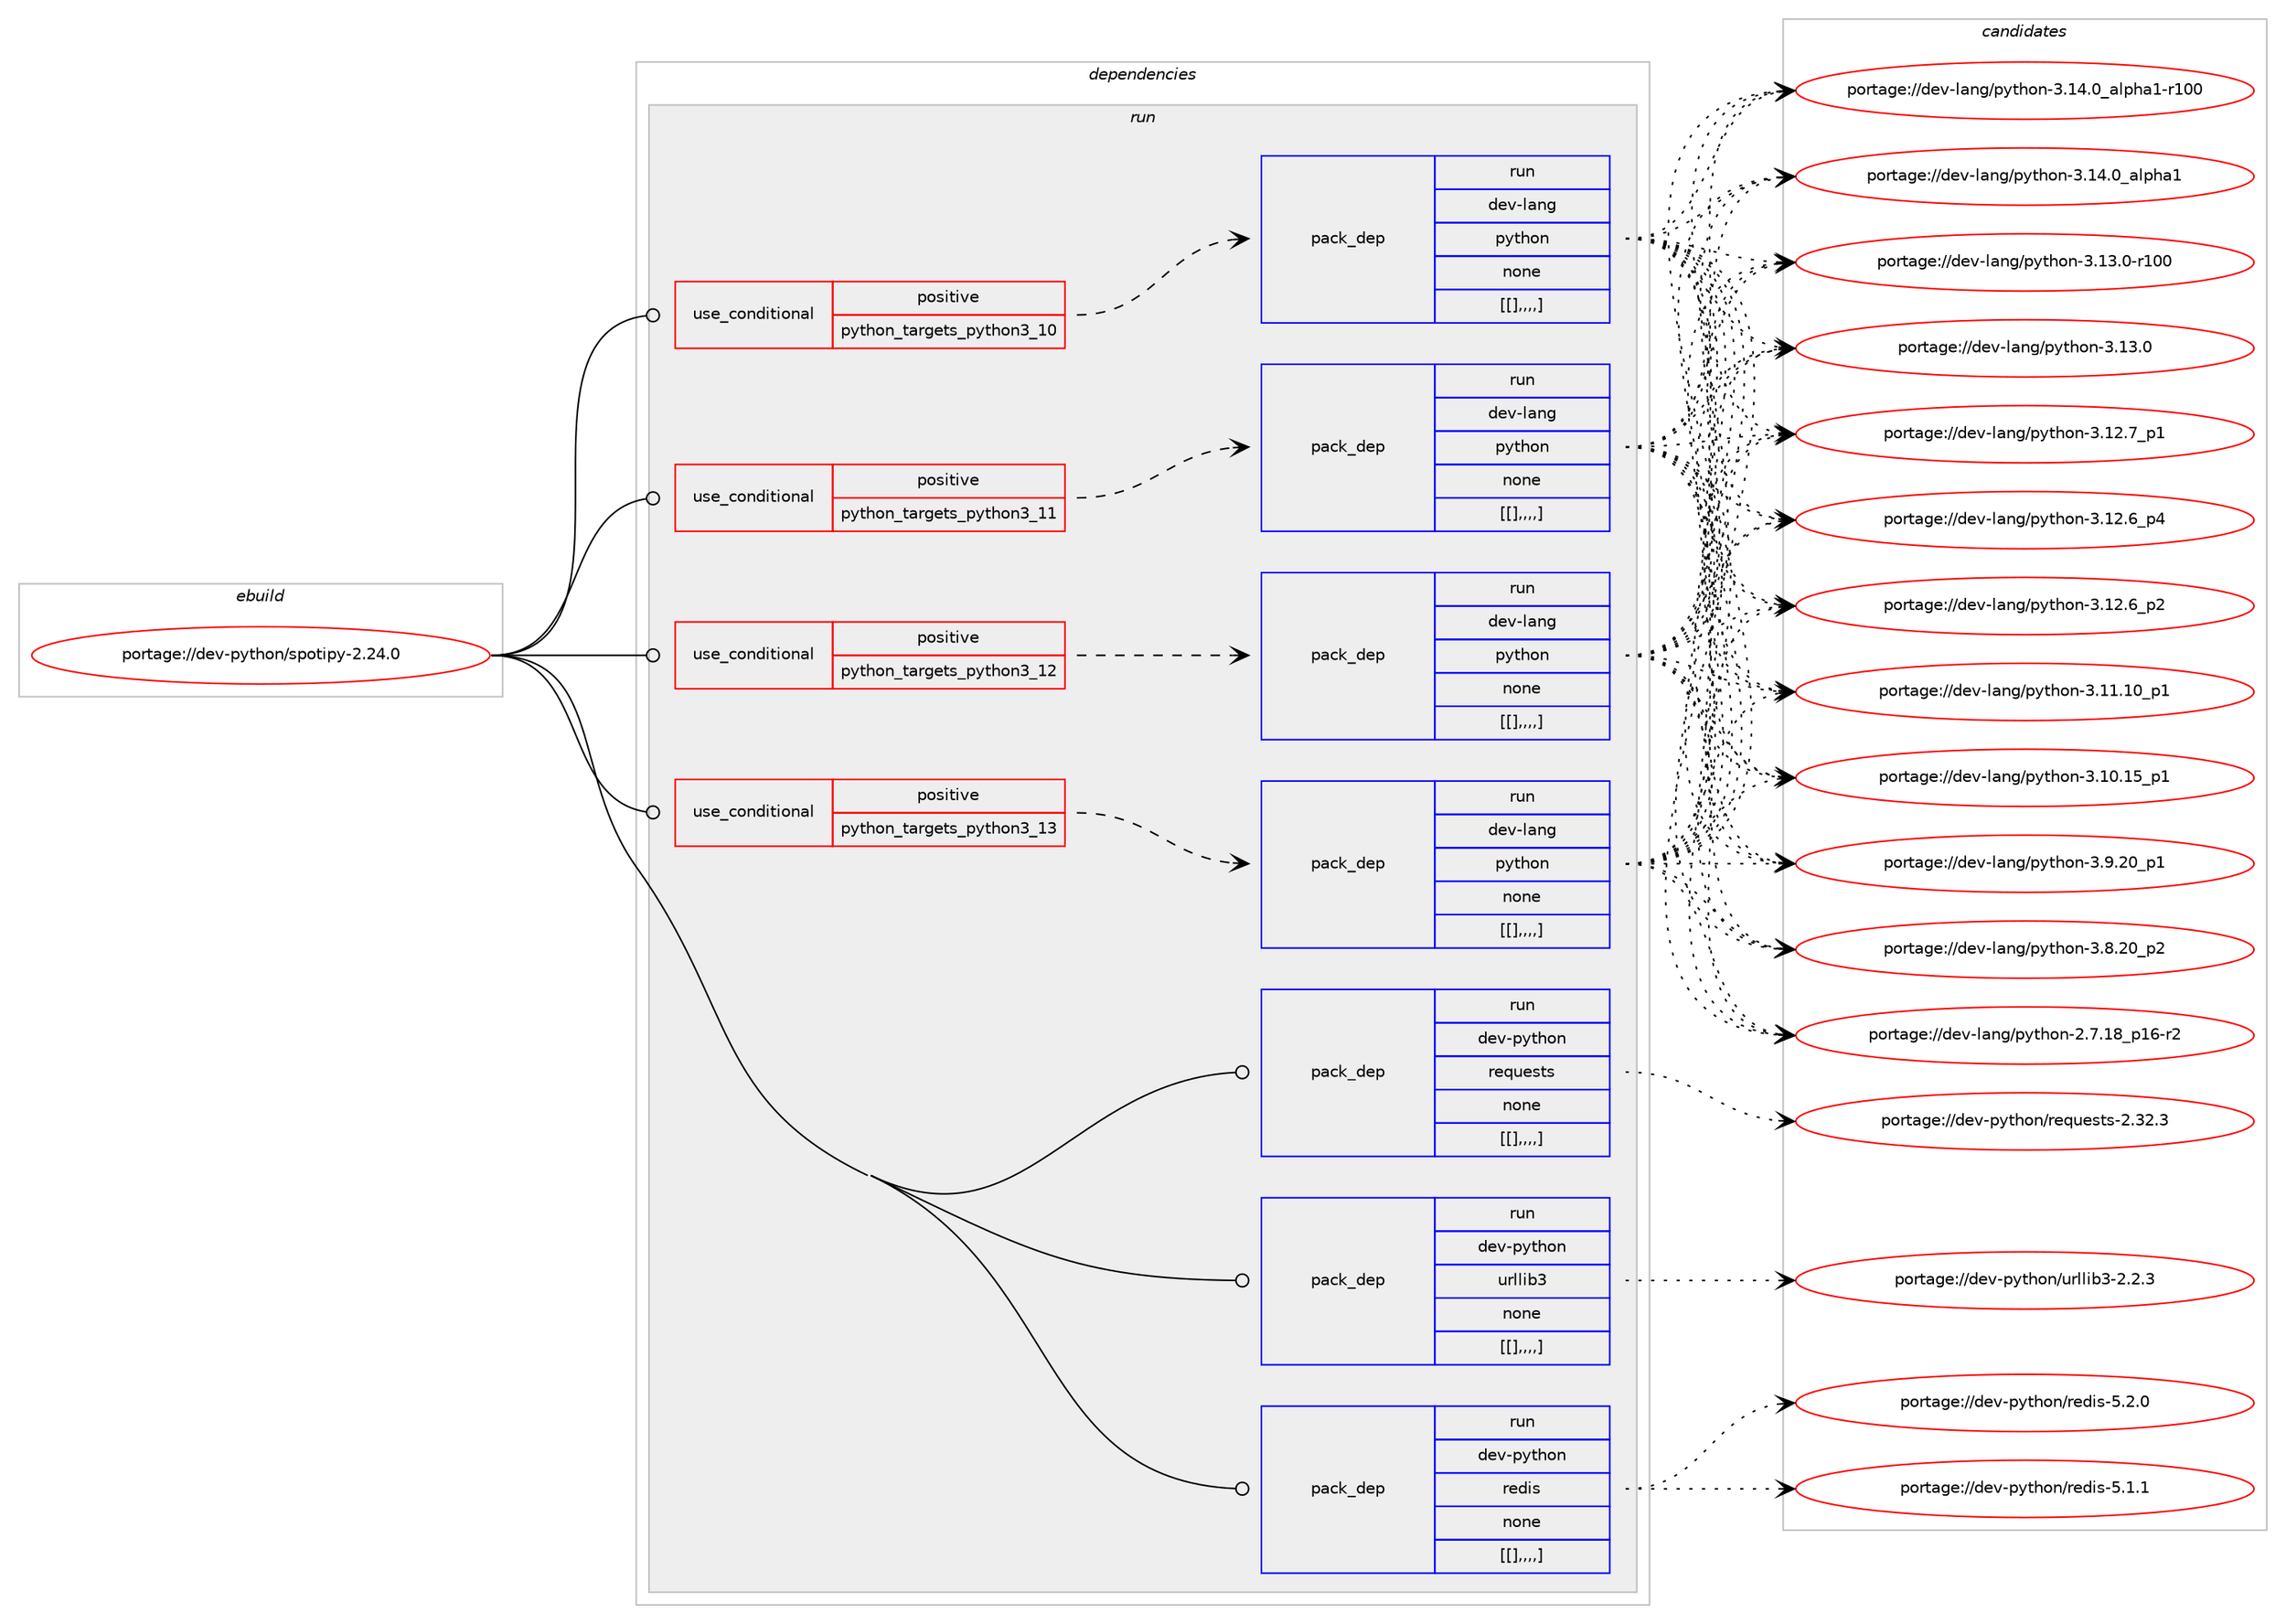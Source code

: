 digraph prolog {

# *************
# Graph options
# *************

newrank=true;
concentrate=true;
compound=true;
graph [rankdir=LR,fontname=Helvetica,fontsize=10,ranksep=1.5];#, ranksep=2.5, nodesep=0.2];
edge  [arrowhead=vee];
node  [fontname=Helvetica,fontsize=10];

# **********
# The ebuild
# **********

subgraph cluster_leftcol {
color=gray;
label=<<i>ebuild</i>>;
id [label="portage://dev-python/spotipy-2.24.0", color=red, width=4, href="../dev-python/spotipy-2.24.0.svg"];
}

# ****************
# The dependencies
# ****************

subgraph cluster_midcol {
color=gray;
label=<<i>dependencies</i>>;
subgraph cluster_compile {
fillcolor="#eeeeee";
style=filled;
label=<<i>compile</i>>;
}
subgraph cluster_compileandrun {
fillcolor="#eeeeee";
style=filled;
label=<<i>compile and run</i>>;
}
subgraph cluster_run {
fillcolor="#eeeeee";
style=filled;
label=<<i>run</i>>;
subgraph cond42822 {
dependency171381 [label=<<TABLE BORDER="0" CELLBORDER="1" CELLSPACING="0" CELLPADDING="4"><TR><TD ROWSPAN="3" CELLPADDING="10">use_conditional</TD></TR><TR><TD>positive</TD></TR><TR><TD>python_targets_python3_10</TD></TR></TABLE>>, shape=none, color=red];
subgraph pack127220 {
dependency171414 [label=<<TABLE BORDER="0" CELLBORDER="1" CELLSPACING="0" CELLPADDING="4" WIDTH="220"><TR><TD ROWSPAN="6" CELLPADDING="30">pack_dep</TD></TR><TR><TD WIDTH="110">run</TD></TR><TR><TD>dev-lang</TD></TR><TR><TD>python</TD></TR><TR><TD>none</TD></TR><TR><TD>[[],,,,]</TD></TR></TABLE>>, shape=none, color=blue];
}
dependency171381:e -> dependency171414:w [weight=20,style="dashed",arrowhead="vee"];
}
id:e -> dependency171381:w [weight=20,style="solid",arrowhead="odot"];
subgraph cond42861 {
dependency171479 [label=<<TABLE BORDER="0" CELLBORDER="1" CELLSPACING="0" CELLPADDING="4"><TR><TD ROWSPAN="3" CELLPADDING="10">use_conditional</TD></TR><TR><TD>positive</TD></TR><TR><TD>python_targets_python3_11</TD></TR></TABLE>>, shape=none, color=red];
subgraph pack127265 {
dependency171515 [label=<<TABLE BORDER="0" CELLBORDER="1" CELLSPACING="0" CELLPADDING="4" WIDTH="220"><TR><TD ROWSPAN="6" CELLPADDING="30">pack_dep</TD></TR><TR><TD WIDTH="110">run</TD></TR><TR><TD>dev-lang</TD></TR><TR><TD>python</TD></TR><TR><TD>none</TD></TR><TR><TD>[[],,,,]</TD></TR></TABLE>>, shape=none, color=blue];
}
dependency171479:e -> dependency171515:w [weight=20,style="dashed",arrowhead="vee"];
}
id:e -> dependency171479:w [weight=20,style="solid",arrowhead="odot"];
subgraph cond42893 {
dependency171521 [label=<<TABLE BORDER="0" CELLBORDER="1" CELLSPACING="0" CELLPADDING="4"><TR><TD ROWSPAN="3" CELLPADDING="10">use_conditional</TD></TR><TR><TD>positive</TD></TR><TR><TD>python_targets_python3_12</TD></TR></TABLE>>, shape=none, color=red];
subgraph pack127299 {
dependency171553 [label=<<TABLE BORDER="0" CELLBORDER="1" CELLSPACING="0" CELLPADDING="4" WIDTH="220"><TR><TD ROWSPAN="6" CELLPADDING="30">pack_dep</TD></TR><TR><TD WIDTH="110">run</TD></TR><TR><TD>dev-lang</TD></TR><TR><TD>python</TD></TR><TR><TD>none</TD></TR><TR><TD>[[],,,,]</TD></TR></TABLE>>, shape=none, color=blue];
}
dependency171521:e -> dependency171553:w [weight=20,style="dashed",arrowhead="vee"];
}
id:e -> dependency171521:w [weight=20,style="solid",arrowhead="odot"];
subgraph cond42909 {
dependency171558 [label=<<TABLE BORDER="0" CELLBORDER="1" CELLSPACING="0" CELLPADDING="4"><TR><TD ROWSPAN="3" CELLPADDING="10">use_conditional</TD></TR><TR><TD>positive</TD></TR><TR><TD>python_targets_python3_13</TD></TR></TABLE>>, shape=none, color=red];
subgraph pack127322 {
dependency171596 [label=<<TABLE BORDER="0" CELLBORDER="1" CELLSPACING="0" CELLPADDING="4" WIDTH="220"><TR><TD ROWSPAN="6" CELLPADDING="30">pack_dep</TD></TR><TR><TD WIDTH="110">run</TD></TR><TR><TD>dev-lang</TD></TR><TR><TD>python</TD></TR><TR><TD>none</TD></TR><TR><TD>[[],,,,]</TD></TR></TABLE>>, shape=none, color=blue];
}
dependency171558:e -> dependency171596:w [weight=20,style="dashed",arrowhead="vee"];
}
id:e -> dependency171558:w [weight=20,style="solid",arrowhead="odot"];
subgraph pack127340 {
dependency171622 [label=<<TABLE BORDER="0" CELLBORDER="1" CELLSPACING="0" CELLPADDING="4" WIDTH="220"><TR><TD ROWSPAN="6" CELLPADDING="30">pack_dep</TD></TR><TR><TD WIDTH="110">run</TD></TR><TR><TD>dev-python</TD></TR><TR><TD>redis</TD></TR><TR><TD>none</TD></TR><TR><TD>[[],,,,]</TD></TR></TABLE>>, shape=none, color=blue];
}
id:e -> dependency171622:w [weight=20,style="solid",arrowhead="odot"];
subgraph pack127352 {
dependency171661 [label=<<TABLE BORDER="0" CELLBORDER="1" CELLSPACING="0" CELLPADDING="4" WIDTH="220"><TR><TD ROWSPAN="6" CELLPADDING="30">pack_dep</TD></TR><TR><TD WIDTH="110">run</TD></TR><TR><TD>dev-python</TD></TR><TR><TD>requests</TD></TR><TR><TD>none</TD></TR><TR><TD>[[],,,,]</TD></TR></TABLE>>, shape=none, color=blue];
}
id:e -> dependency171661:w [weight=20,style="solid",arrowhead="odot"];
subgraph pack127378 {
dependency171680 [label=<<TABLE BORDER="0" CELLBORDER="1" CELLSPACING="0" CELLPADDING="4" WIDTH="220"><TR><TD ROWSPAN="6" CELLPADDING="30">pack_dep</TD></TR><TR><TD WIDTH="110">run</TD></TR><TR><TD>dev-python</TD></TR><TR><TD>urllib3</TD></TR><TR><TD>none</TD></TR><TR><TD>[[],,,,]</TD></TR></TABLE>>, shape=none, color=blue];
}
id:e -> dependency171680:w [weight=20,style="solid",arrowhead="odot"];
}
}

# **************
# The candidates
# **************

subgraph cluster_choices {
rank=same;
color=gray;
label=<<i>candidates</i>>;

subgraph choice127141 {
color=black;
nodesep=1;
choice100101118451089711010347112121116104111110455146495246489597108112104974945114494848 [label="portage://dev-lang/python-3.14.0_alpha1-r100", color=red, width=4,href="../dev-lang/python-3.14.0_alpha1-r100.svg"];
choice1001011184510897110103471121211161041111104551464952464895971081121049749 [label="portage://dev-lang/python-3.14.0_alpha1", color=red, width=4,href="../dev-lang/python-3.14.0_alpha1.svg"];
choice1001011184510897110103471121211161041111104551464951464845114494848 [label="portage://dev-lang/python-3.13.0-r100", color=red, width=4,href="../dev-lang/python-3.13.0-r100.svg"];
choice10010111845108971101034711212111610411111045514649514648 [label="portage://dev-lang/python-3.13.0", color=red, width=4,href="../dev-lang/python-3.13.0.svg"];
choice100101118451089711010347112121116104111110455146495046559511249 [label="portage://dev-lang/python-3.12.7_p1", color=red, width=4,href="../dev-lang/python-3.12.7_p1.svg"];
choice100101118451089711010347112121116104111110455146495046549511252 [label="portage://dev-lang/python-3.12.6_p4", color=red, width=4,href="../dev-lang/python-3.12.6_p4.svg"];
choice100101118451089711010347112121116104111110455146495046549511250 [label="portage://dev-lang/python-3.12.6_p2", color=red, width=4,href="../dev-lang/python-3.12.6_p2.svg"];
choice10010111845108971101034711212111610411111045514649494649489511249 [label="portage://dev-lang/python-3.11.10_p1", color=red, width=4,href="../dev-lang/python-3.11.10_p1.svg"];
choice10010111845108971101034711212111610411111045514649484649539511249 [label="portage://dev-lang/python-3.10.15_p1", color=red, width=4,href="../dev-lang/python-3.10.15_p1.svg"];
choice100101118451089711010347112121116104111110455146574650489511249 [label="portage://dev-lang/python-3.9.20_p1", color=red, width=4,href="../dev-lang/python-3.9.20_p1.svg"];
choice100101118451089711010347112121116104111110455146564650489511250 [label="portage://dev-lang/python-3.8.20_p2", color=red, width=4,href="../dev-lang/python-3.8.20_p2.svg"];
choice100101118451089711010347112121116104111110455046554649569511249544511450 [label="portage://dev-lang/python-2.7.18_p16-r2", color=red, width=4,href="../dev-lang/python-2.7.18_p16-r2.svg"];
dependency171414:e -> choice100101118451089711010347112121116104111110455146495246489597108112104974945114494848:w [style=dotted,weight="100"];
dependency171414:e -> choice1001011184510897110103471121211161041111104551464952464895971081121049749:w [style=dotted,weight="100"];
dependency171414:e -> choice1001011184510897110103471121211161041111104551464951464845114494848:w [style=dotted,weight="100"];
dependency171414:e -> choice10010111845108971101034711212111610411111045514649514648:w [style=dotted,weight="100"];
dependency171414:e -> choice100101118451089711010347112121116104111110455146495046559511249:w [style=dotted,weight="100"];
dependency171414:e -> choice100101118451089711010347112121116104111110455146495046549511252:w [style=dotted,weight="100"];
dependency171414:e -> choice100101118451089711010347112121116104111110455146495046549511250:w [style=dotted,weight="100"];
dependency171414:e -> choice10010111845108971101034711212111610411111045514649494649489511249:w [style=dotted,weight="100"];
dependency171414:e -> choice10010111845108971101034711212111610411111045514649484649539511249:w [style=dotted,weight="100"];
dependency171414:e -> choice100101118451089711010347112121116104111110455146574650489511249:w [style=dotted,weight="100"];
dependency171414:e -> choice100101118451089711010347112121116104111110455146564650489511250:w [style=dotted,weight="100"];
dependency171414:e -> choice100101118451089711010347112121116104111110455046554649569511249544511450:w [style=dotted,weight="100"];
}
subgraph choice127152 {
color=black;
nodesep=1;
choice100101118451089711010347112121116104111110455146495246489597108112104974945114494848 [label="portage://dev-lang/python-3.14.0_alpha1-r100", color=red, width=4,href="../dev-lang/python-3.14.0_alpha1-r100.svg"];
choice1001011184510897110103471121211161041111104551464952464895971081121049749 [label="portage://dev-lang/python-3.14.0_alpha1", color=red, width=4,href="../dev-lang/python-3.14.0_alpha1.svg"];
choice1001011184510897110103471121211161041111104551464951464845114494848 [label="portage://dev-lang/python-3.13.0-r100", color=red, width=4,href="../dev-lang/python-3.13.0-r100.svg"];
choice10010111845108971101034711212111610411111045514649514648 [label="portage://dev-lang/python-3.13.0", color=red, width=4,href="../dev-lang/python-3.13.0.svg"];
choice100101118451089711010347112121116104111110455146495046559511249 [label="portage://dev-lang/python-3.12.7_p1", color=red, width=4,href="../dev-lang/python-3.12.7_p1.svg"];
choice100101118451089711010347112121116104111110455146495046549511252 [label="portage://dev-lang/python-3.12.6_p4", color=red, width=4,href="../dev-lang/python-3.12.6_p4.svg"];
choice100101118451089711010347112121116104111110455146495046549511250 [label="portage://dev-lang/python-3.12.6_p2", color=red, width=4,href="../dev-lang/python-3.12.6_p2.svg"];
choice10010111845108971101034711212111610411111045514649494649489511249 [label="portage://dev-lang/python-3.11.10_p1", color=red, width=4,href="../dev-lang/python-3.11.10_p1.svg"];
choice10010111845108971101034711212111610411111045514649484649539511249 [label="portage://dev-lang/python-3.10.15_p1", color=red, width=4,href="../dev-lang/python-3.10.15_p1.svg"];
choice100101118451089711010347112121116104111110455146574650489511249 [label="portage://dev-lang/python-3.9.20_p1", color=red, width=4,href="../dev-lang/python-3.9.20_p1.svg"];
choice100101118451089711010347112121116104111110455146564650489511250 [label="portage://dev-lang/python-3.8.20_p2", color=red, width=4,href="../dev-lang/python-3.8.20_p2.svg"];
choice100101118451089711010347112121116104111110455046554649569511249544511450 [label="portage://dev-lang/python-2.7.18_p16-r2", color=red, width=4,href="../dev-lang/python-2.7.18_p16-r2.svg"];
dependency171515:e -> choice100101118451089711010347112121116104111110455146495246489597108112104974945114494848:w [style=dotted,weight="100"];
dependency171515:e -> choice1001011184510897110103471121211161041111104551464952464895971081121049749:w [style=dotted,weight="100"];
dependency171515:e -> choice1001011184510897110103471121211161041111104551464951464845114494848:w [style=dotted,weight="100"];
dependency171515:e -> choice10010111845108971101034711212111610411111045514649514648:w [style=dotted,weight="100"];
dependency171515:e -> choice100101118451089711010347112121116104111110455146495046559511249:w [style=dotted,weight="100"];
dependency171515:e -> choice100101118451089711010347112121116104111110455146495046549511252:w [style=dotted,weight="100"];
dependency171515:e -> choice100101118451089711010347112121116104111110455146495046549511250:w [style=dotted,weight="100"];
dependency171515:e -> choice10010111845108971101034711212111610411111045514649494649489511249:w [style=dotted,weight="100"];
dependency171515:e -> choice10010111845108971101034711212111610411111045514649484649539511249:w [style=dotted,weight="100"];
dependency171515:e -> choice100101118451089711010347112121116104111110455146574650489511249:w [style=dotted,weight="100"];
dependency171515:e -> choice100101118451089711010347112121116104111110455146564650489511250:w [style=dotted,weight="100"];
dependency171515:e -> choice100101118451089711010347112121116104111110455046554649569511249544511450:w [style=dotted,weight="100"];
}
subgraph choice127165 {
color=black;
nodesep=1;
choice100101118451089711010347112121116104111110455146495246489597108112104974945114494848 [label="portage://dev-lang/python-3.14.0_alpha1-r100", color=red, width=4,href="../dev-lang/python-3.14.0_alpha1-r100.svg"];
choice1001011184510897110103471121211161041111104551464952464895971081121049749 [label="portage://dev-lang/python-3.14.0_alpha1", color=red, width=4,href="../dev-lang/python-3.14.0_alpha1.svg"];
choice1001011184510897110103471121211161041111104551464951464845114494848 [label="portage://dev-lang/python-3.13.0-r100", color=red, width=4,href="../dev-lang/python-3.13.0-r100.svg"];
choice10010111845108971101034711212111610411111045514649514648 [label="portage://dev-lang/python-3.13.0", color=red, width=4,href="../dev-lang/python-3.13.0.svg"];
choice100101118451089711010347112121116104111110455146495046559511249 [label="portage://dev-lang/python-3.12.7_p1", color=red, width=4,href="../dev-lang/python-3.12.7_p1.svg"];
choice100101118451089711010347112121116104111110455146495046549511252 [label="portage://dev-lang/python-3.12.6_p4", color=red, width=4,href="../dev-lang/python-3.12.6_p4.svg"];
choice100101118451089711010347112121116104111110455146495046549511250 [label="portage://dev-lang/python-3.12.6_p2", color=red, width=4,href="../dev-lang/python-3.12.6_p2.svg"];
choice10010111845108971101034711212111610411111045514649494649489511249 [label="portage://dev-lang/python-3.11.10_p1", color=red, width=4,href="../dev-lang/python-3.11.10_p1.svg"];
choice10010111845108971101034711212111610411111045514649484649539511249 [label="portage://dev-lang/python-3.10.15_p1", color=red, width=4,href="../dev-lang/python-3.10.15_p1.svg"];
choice100101118451089711010347112121116104111110455146574650489511249 [label="portage://dev-lang/python-3.9.20_p1", color=red, width=4,href="../dev-lang/python-3.9.20_p1.svg"];
choice100101118451089711010347112121116104111110455146564650489511250 [label="portage://dev-lang/python-3.8.20_p2", color=red, width=4,href="../dev-lang/python-3.8.20_p2.svg"];
choice100101118451089711010347112121116104111110455046554649569511249544511450 [label="portage://dev-lang/python-2.7.18_p16-r2", color=red, width=4,href="../dev-lang/python-2.7.18_p16-r2.svg"];
dependency171553:e -> choice100101118451089711010347112121116104111110455146495246489597108112104974945114494848:w [style=dotted,weight="100"];
dependency171553:e -> choice1001011184510897110103471121211161041111104551464952464895971081121049749:w [style=dotted,weight="100"];
dependency171553:e -> choice1001011184510897110103471121211161041111104551464951464845114494848:w [style=dotted,weight="100"];
dependency171553:e -> choice10010111845108971101034711212111610411111045514649514648:w [style=dotted,weight="100"];
dependency171553:e -> choice100101118451089711010347112121116104111110455146495046559511249:w [style=dotted,weight="100"];
dependency171553:e -> choice100101118451089711010347112121116104111110455146495046549511252:w [style=dotted,weight="100"];
dependency171553:e -> choice100101118451089711010347112121116104111110455146495046549511250:w [style=dotted,weight="100"];
dependency171553:e -> choice10010111845108971101034711212111610411111045514649494649489511249:w [style=dotted,weight="100"];
dependency171553:e -> choice10010111845108971101034711212111610411111045514649484649539511249:w [style=dotted,weight="100"];
dependency171553:e -> choice100101118451089711010347112121116104111110455146574650489511249:w [style=dotted,weight="100"];
dependency171553:e -> choice100101118451089711010347112121116104111110455146564650489511250:w [style=dotted,weight="100"];
dependency171553:e -> choice100101118451089711010347112121116104111110455046554649569511249544511450:w [style=dotted,weight="100"];
}
subgraph choice127170 {
color=black;
nodesep=1;
choice100101118451089711010347112121116104111110455146495246489597108112104974945114494848 [label="portage://dev-lang/python-3.14.0_alpha1-r100", color=red, width=4,href="../dev-lang/python-3.14.0_alpha1-r100.svg"];
choice1001011184510897110103471121211161041111104551464952464895971081121049749 [label="portage://dev-lang/python-3.14.0_alpha1", color=red, width=4,href="../dev-lang/python-3.14.0_alpha1.svg"];
choice1001011184510897110103471121211161041111104551464951464845114494848 [label="portage://dev-lang/python-3.13.0-r100", color=red, width=4,href="../dev-lang/python-3.13.0-r100.svg"];
choice10010111845108971101034711212111610411111045514649514648 [label="portage://dev-lang/python-3.13.0", color=red, width=4,href="../dev-lang/python-3.13.0.svg"];
choice100101118451089711010347112121116104111110455146495046559511249 [label="portage://dev-lang/python-3.12.7_p1", color=red, width=4,href="../dev-lang/python-3.12.7_p1.svg"];
choice100101118451089711010347112121116104111110455146495046549511252 [label="portage://dev-lang/python-3.12.6_p4", color=red, width=4,href="../dev-lang/python-3.12.6_p4.svg"];
choice100101118451089711010347112121116104111110455146495046549511250 [label="portage://dev-lang/python-3.12.6_p2", color=red, width=4,href="../dev-lang/python-3.12.6_p2.svg"];
choice10010111845108971101034711212111610411111045514649494649489511249 [label="portage://dev-lang/python-3.11.10_p1", color=red, width=4,href="../dev-lang/python-3.11.10_p1.svg"];
choice10010111845108971101034711212111610411111045514649484649539511249 [label="portage://dev-lang/python-3.10.15_p1", color=red, width=4,href="../dev-lang/python-3.10.15_p1.svg"];
choice100101118451089711010347112121116104111110455146574650489511249 [label="portage://dev-lang/python-3.9.20_p1", color=red, width=4,href="../dev-lang/python-3.9.20_p1.svg"];
choice100101118451089711010347112121116104111110455146564650489511250 [label="portage://dev-lang/python-3.8.20_p2", color=red, width=4,href="../dev-lang/python-3.8.20_p2.svg"];
choice100101118451089711010347112121116104111110455046554649569511249544511450 [label="portage://dev-lang/python-2.7.18_p16-r2", color=red, width=4,href="../dev-lang/python-2.7.18_p16-r2.svg"];
dependency171596:e -> choice100101118451089711010347112121116104111110455146495246489597108112104974945114494848:w [style=dotted,weight="100"];
dependency171596:e -> choice1001011184510897110103471121211161041111104551464952464895971081121049749:w [style=dotted,weight="100"];
dependency171596:e -> choice1001011184510897110103471121211161041111104551464951464845114494848:w [style=dotted,weight="100"];
dependency171596:e -> choice10010111845108971101034711212111610411111045514649514648:w [style=dotted,weight="100"];
dependency171596:e -> choice100101118451089711010347112121116104111110455146495046559511249:w [style=dotted,weight="100"];
dependency171596:e -> choice100101118451089711010347112121116104111110455146495046549511252:w [style=dotted,weight="100"];
dependency171596:e -> choice100101118451089711010347112121116104111110455146495046549511250:w [style=dotted,weight="100"];
dependency171596:e -> choice10010111845108971101034711212111610411111045514649494649489511249:w [style=dotted,weight="100"];
dependency171596:e -> choice10010111845108971101034711212111610411111045514649484649539511249:w [style=dotted,weight="100"];
dependency171596:e -> choice100101118451089711010347112121116104111110455146574650489511249:w [style=dotted,weight="100"];
dependency171596:e -> choice100101118451089711010347112121116104111110455146564650489511250:w [style=dotted,weight="100"];
dependency171596:e -> choice100101118451089711010347112121116104111110455046554649569511249544511450:w [style=dotted,weight="100"];
}
subgraph choice127207 {
color=black;
nodesep=1;
choice1001011184511212111610411111047114101100105115455346504648 [label="portage://dev-python/redis-5.2.0", color=red, width=4,href="../dev-python/redis-5.2.0.svg"];
choice1001011184511212111610411111047114101100105115455346494649 [label="portage://dev-python/redis-5.1.1", color=red, width=4,href="../dev-python/redis-5.1.1.svg"];
dependency171622:e -> choice1001011184511212111610411111047114101100105115455346504648:w [style=dotted,weight="100"];
dependency171622:e -> choice1001011184511212111610411111047114101100105115455346494649:w [style=dotted,weight="100"];
}
subgraph choice127208 {
color=black;
nodesep=1;
choice100101118451121211161041111104711410111311710111511611545504651504651 [label="portage://dev-python/requests-2.32.3", color=red, width=4,href="../dev-python/requests-2.32.3.svg"];
dependency171661:e -> choice100101118451121211161041111104711410111311710111511611545504651504651:w [style=dotted,weight="100"];
}
subgraph choice127233 {
color=black;
nodesep=1;
choice10010111845112121116104111110471171141081081059851455046504651 [label="portage://dev-python/urllib3-2.2.3", color=red, width=4,href="../dev-python/urllib3-2.2.3.svg"];
dependency171680:e -> choice10010111845112121116104111110471171141081081059851455046504651:w [style=dotted,weight="100"];
}
}

}
